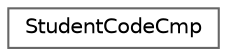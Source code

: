 digraph "Graphical Class Hierarchy"
{
 // LATEX_PDF_SIZE
  bgcolor="transparent";
  edge [fontname=Helvetica,fontsize=10,labelfontname=Helvetica,labelfontsize=10];
  node [fontname=Helvetica,fontsize=10,shape=box,height=0.2,width=0.4];
  rankdir="LR";
  Node0 [label="StudentCodeCmp",height=0.2,width=0.4,color="grey40", fillcolor="white", style="filled",URL="$struct_student_code_cmp.html",tooltip=" "];
}
